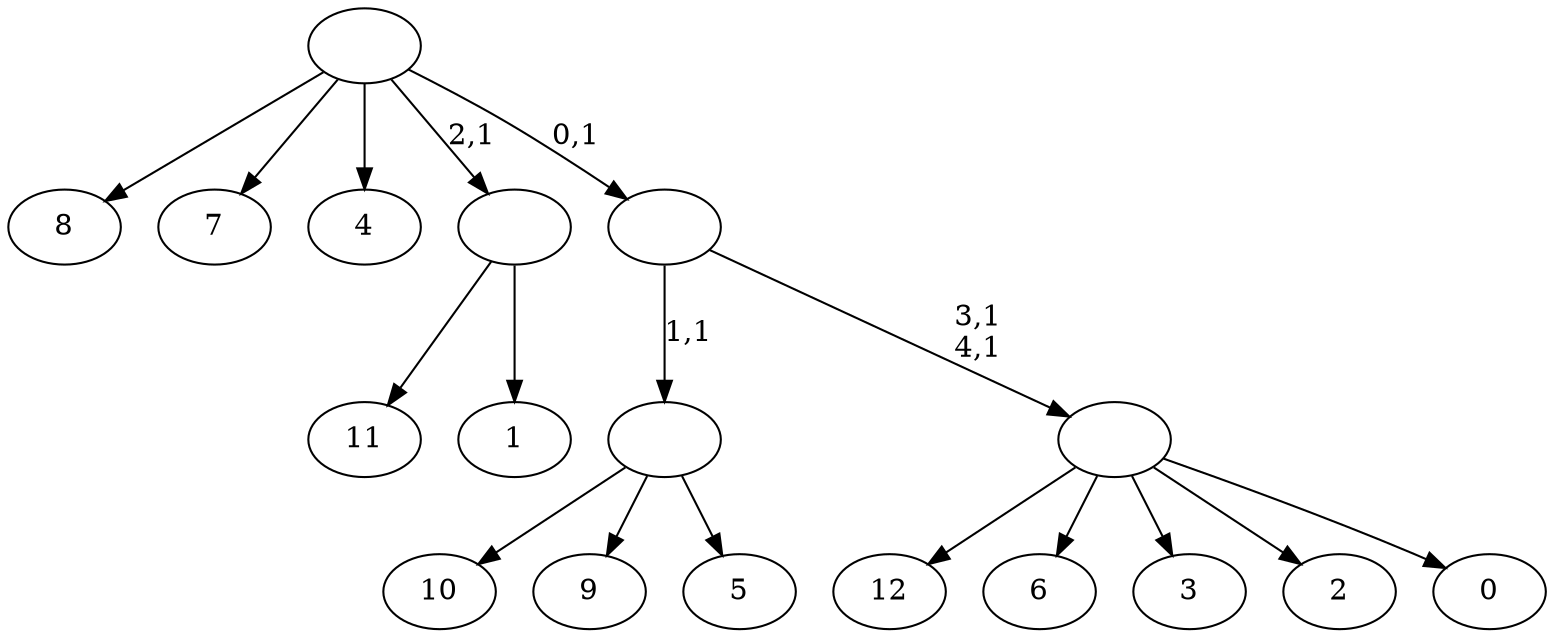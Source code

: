 digraph T {
	18 [label="12"]
	17 [label="11"]
	16 [label="10"]
	15 [label="9"]
	14 [label="8"]
	13 [label="7"]
	12 [label="6"]
	11 [label="5"]
	10 [label=""]
	9 [label="4"]
	8 [label="3"]
	7 [label="2"]
	6 [label="1"]
	5 [label=""]
	4 [label="0"]
	3 [label=""]
	1 [label=""]
	0 [label=""]
	10 -> 16 [label=""]
	10 -> 15 [label=""]
	10 -> 11 [label=""]
	5 -> 17 [label=""]
	5 -> 6 [label=""]
	3 -> 18 [label=""]
	3 -> 12 [label=""]
	3 -> 8 [label=""]
	3 -> 7 [label=""]
	3 -> 4 [label=""]
	1 -> 3 [label="3,1\n4,1"]
	1 -> 10 [label="1,1"]
	0 -> 14 [label=""]
	0 -> 13 [label=""]
	0 -> 9 [label=""]
	0 -> 5 [label="2,1"]
	0 -> 1 [label="0,1"]
}
